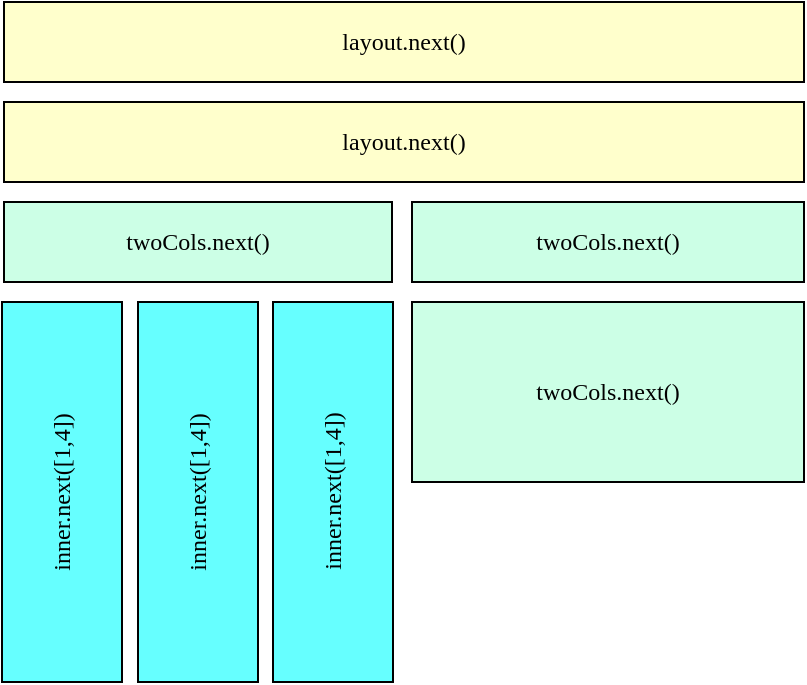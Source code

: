 <mxfile version="11.1.4" type="device"><diagram id="qlqLvt5yvb51_gtrckil" name="Page-1"><mxGraphModel dx="530" dy="484" grid="1" gridSize="10" guides="1" tooltips="1" connect="1" arrows="1" fold="1" page="1" pageScale="1" pageWidth="850" pageHeight="1100" math="0" shadow="0"><root><mxCell id="0"/><mxCell id="1" parent="0"/><mxCell id="VlvcF6QP7XAk69pdtIfi-1" value="layout.next()" style="rounded=0;whiteSpace=wrap;html=1;fontFamily=IBM Plex Mono;fillColor=#FFFFCC;" vertex="1" parent="1"><mxGeometry x="80" y="80" width="400" height="40" as="geometry"/></mxCell><mxCell id="VlvcF6QP7XAk69pdtIfi-2" value="&lt;span style=&quot;font-family: &amp;#34;ibm plex mono&amp;#34; ; white-space: normal&quot;&gt;layout.next()&lt;/span&gt;" style="rounded=0;whiteSpace=wrap;html=1;fillColor=#FFFFCC;" vertex="1" parent="1"><mxGeometry x="80" y="130" width="400" height="40" as="geometry"/></mxCell><mxCell id="VlvcF6QP7XAk69pdtIfi-3" value="&lt;font face=&quot;IBM Plex Mono&quot;&gt;twoCols.next()&lt;/font&gt;" style="rounded=0;whiteSpace=wrap;html=1;fillColor=#CCFFE6;" vertex="1" parent="1"><mxGeometry x="80" y="180" width="194" height="40" as="geometry"/></mxCell><mxCell id="VlvcF6QP7XAk69pdtIfi-4" value="&lt;font face=&quot;IBM Plex Mono&quot;&gt;twoCols.next()&lt;/font&gt;" style="rounded=0;whiteSpace=wrap;html=1;fillColor=#CCFFE6;" vertex="1" parent="1"><mxGeometry x="284" y="180" width="196" height="40" as="geometry"/></mxCell><mxCell id="VlvcF6QP7XAk69pdtIfi-7" value="&amp;nbsp; &amp;nbsp; &amp;nbsp;" style="rounded=0;whiteSpace=wrap;html=1;connectable=0;" vertex="1" parent="1"><mxGeometry x="147" y="230" width="60" height="190" as="geometry"/></mxCell><mxCell id="VlvcF6QP7XAk69pdtIfi-8" value="&amp;nbsp; &amp;nbsp; &amp;nbsp;" style="rounded=0;whiteSpace=wrap;html=1;connectable=0;" vertex="1" parent="1"><mxGeometry x="215" y="230" width="59" height="190" as="geometry"/></mxCell><mxCell id="VlvcF6QP7XAk69pdtIfi-12" value="&lt;span style=&quot;font-family: &amp;#34;ibm plex mono&amp;#34; ; white-space: normal&quot;&gt;twoCols.next()&lt;/span&gt;" style="rounded=0;whiteSpace=wrap;html=1;fillColor=#CCFFE6;" vertex="1" parent="1"><mxGeometry x="284" y="230" width="196" height="90" as="geometry"/></mxCell><mxCell id="VlvcF6QP7XAk69pdtIfi-13" value="&lt;span style=&quot;white-space: normal&quot;&gt;&lt;font face=&quot;IBM Plex Mono&quot;&gt;inner.next([1,4])&lt;/font&gt;&lt;/span&gt;" style="rounded=0;whiteSpace=wrap;html=1;rotation=-90;fillColor=#66FFFF;" vertex="1" parent="1"><mxGeometry x="14" y="295" width="190" height="60" as="geometry"/></mxCell><mxCell id="VlvcF6QP7XAk69pdtIfi-14" value="&lt;span style=&quot;white-space: normal&quot;&gt;&lt;font face=&quot;IBM Plex Mono&quot;&gt;inner.next([1,4])&lt;/font&gt;&lt;/span&gt;" style="rounded=0;whiteSpace=wrap;html=1;rotation=-90;fillColor=#66FFFF;" vertex="1" parent="1"><mxGeometry x="82" y="295" width="190" height="60" as="geometry"/></mxCell><mxCell id="VlvcF6QP7XAk69pdtIfi-15" value="&lt;span style=&quot;white-space: normal&quot;&gt;&lt;font face=&quot;IBM Plex Mono&quot;&gt;inner.next([1,4])&lt;/font&gt;&lt;/span&gt;" style="rounded=0;whiteSpace=wrap;html=1;rotation=-90;fillColor=#66FFFF;" vertex="1" parent="1"><mxGeometry x="149.5" y="295" width="190" height="60" as="geometry"/></mxCell></root></mxGraphModel></diagram></mxfile>